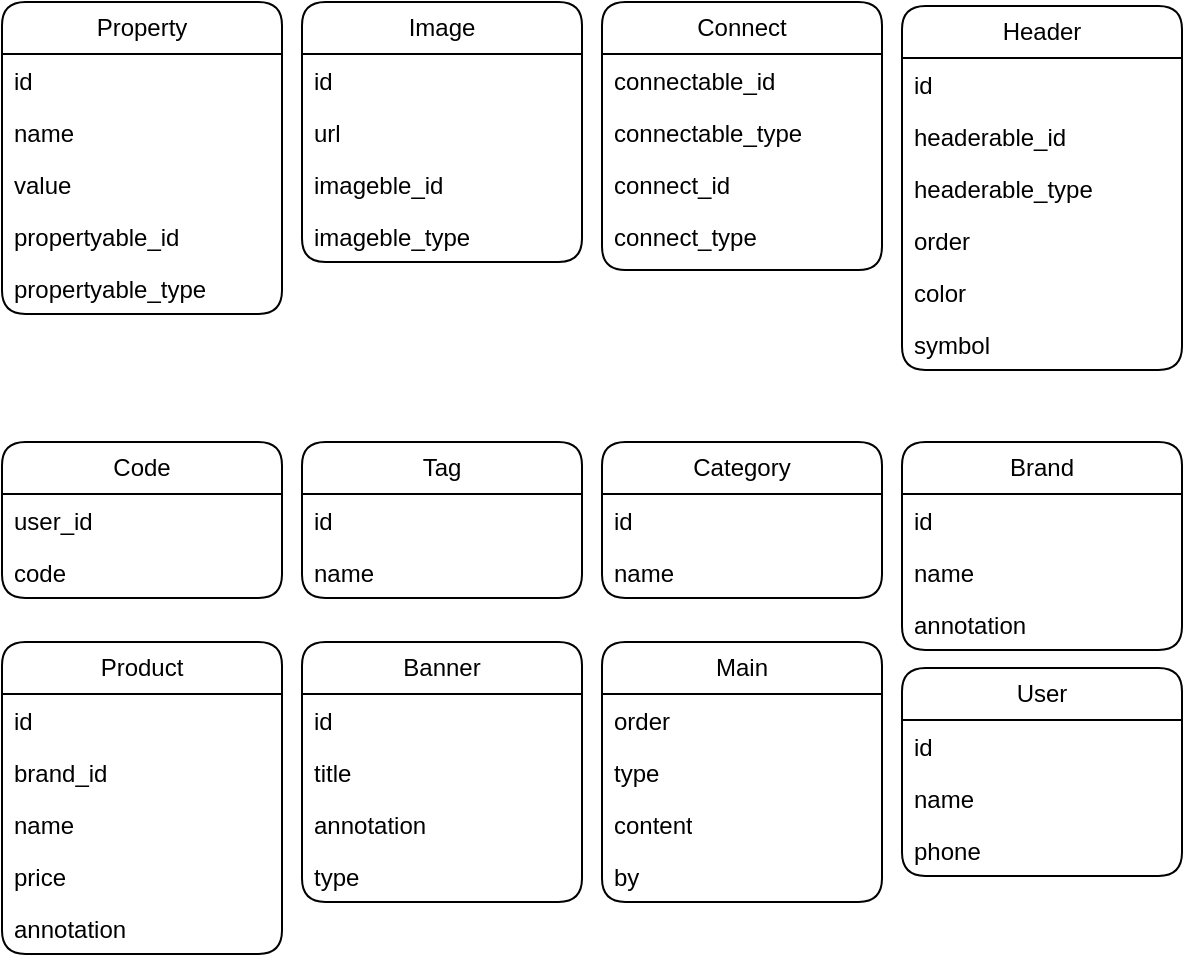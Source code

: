 <mxfile version="21.6.8" type="device">
  <diagram name="Page-1" id="7jUQEAVCpqEU1chSSzY6">
    <mxGraphModel dx="788" dy="1126" grid="1" gridSize="10" guides="1" tooltips="1" connect="1" arrows="1" fold="1" page="0" pageScale="1" pageWidth="850" pageHeight="1100" math="0" shadow="0">
      <root>
        <mxCell id="0" />
        <mxCell id="1" parent="0" />
        <mxCell id="tjj9e-qJ1wDcLcRmvIdS-1" value="Product" style="swimlane;fontStyle=0;childLayout=stackLayout;horizontal=1;startSize=26;fillColor=none;horizontalStack=0;resizeParent=1;resizeParentMax=0;resizeLast=0;collapsible=1;marginBottom=0;whiteSpace=wrap;html=1;swimlaneLine=1;shadow=0;rounded=1;" vertex="1" parent="1">
          <mxGeometry x="370" y="250" width="140" height="156" as="geometry" />
        </mxCell>
        <mxCell id="tjj9e-qJ1wDcLcRmvIdS-2" value="id" style="text;strokeColor=none;fillColor=none;align=left;verticalAlign=top;spacingLeft=4;spacingRight=4;overflow=hidden;rotatable=0;points=[[0,0.5],[1,0.5]];portConstraint=eastwest;whiteSpace=wrap;html=1;" vertex="1" parent="tjj9e-qJ1wDcLcRmvIdS-1">
          <mxGeometry y="26" width="140" height="26" as="geometry" />
        </mxCell>
        <mxCell id="tjj9e-qJ1wDcLcRmvIdS-68" value="brand_id" style="text;strokeColor=none;fillColor=none;align=left;verticalAlign=top;spacingLeft=4;spacingRight=4;overflow=hidden;rotatable=0;points=[[0,0.5],[1,0.5]];portConstraint=eastwest;whiteSpace=wrap;html=1;" vertex="1" parent="tjj9e-qJ1wDcLcRmvIdS-1">
          <mxGeometry y="52" width="140" height="26" as="geometry" />
        </mxCell>
        <mxCell id="tjj9e-qJ1wDcLcRmvIdS-4" value="name" style="text;strokeColor=none;fillColor=none;align=left;verticalAlign=top;spacingLeft=4;spacingRight=4;overflow=hidden;rotatable=0;points=[[0,0.5],[1,0.5]];portConstraint=eastwest;whiteSpace=wrap;html=1;" vertex="1" parent="tjj9e-qJ1wDcLcRmvIdS-1">
          <mxGeometry y="78" width="140" height="26" as="geometry" />
        </mxCell>
        <mxCell id="tjj9e-qJ1wDcLcRmvIdS-3" value="price" style="text;strokeColor=none;fillColor=none;align=left;verticalAlign=top;spacingLeft=4;spacingRight=4;overflow=hidden;rotatable=0;points=[[0,0.5],[1,0.5]];portConstraint=eastwest;whiteSpace=wrap;html=1;" vertex="1" parent="tjj9e-qJ1wDcLcRmvIdS-1">
          <mxGeometry y="104" width="140" height="26" as="geometry" />
        </mxCell>
        <mxCell id="tjj9e-qJ1wDcLcRmvIdS-5" value="annotation" style="text;strokeColor=none;fillColor=none;align=left;verticalAlign=top;spacingLeft=4;spacingRight=4;overflow=hidden;rotatable=0;points=[[0,0.5],[1,0.5]];portConstraint=eastwest;whiteSpace=wrap;html=1;" vertex="1" parent="tjj9e-qJ1wDcLcRmvIdS-1">
          <mxGeometry y="130" width="140" height="26" as="geometry" />
        </mxCell>
        <mxCell id="tjj9e-qJ1wDcLcRmvIdS-6" value="Property" style="swimlane;fontStyle=0;childLayout=stackLayout;horizontal=1;startSize=26;fillColor=none;horizontalStack=0;resizeParent=1;resizeParentMax=0;resizeLast=0;collapsible=1;marginBottom=0;whiteSpace=wrap;html=1;swimlaneLine=1;shadow=0;rounded=1;" vertex="1" parent="1">
          <mxGeometry x="370" y="-70" width="140" height="156" as="geometry" />
        </mxCell>
        <mxCell id="tjj9e-qJ1wDcLcRmvIdS-7" value="id" style="text;strokeColor=none;fillColor=none;align=left;verticalAlign=top;spacingLeft=4;spacingRight=4;overflow=hidden;rotatable=0;points=[[0,0.5],[1,0.5]];portConstraint=eastwest;whiteSpace=wrap;html=1;" vertex="1" parent="tjj9e-qJ1wDcLcRmvIdS-6">
          <mxGeometry y="26" width="140" height="26" as="geometry" />
        </mxCell>
        <mxCell id="tjj9e-qJ1wDcLcRmvIdS-8" value="name" style="text;strokeColor=none;fillColor=none;align=left;verticalAlign=top;spacingLeft=4;spacingRight=4;overflow=hidden;rotatable=0;points=[[0,0.5],[1,0.5]];portConstraint=eastwest;whiteSpace=wrap;html=1;" vertex="1" parent="tjj9e-qJ1wDcLcRmvIdS-6">
          <mxGeometry y="52" width="140" height="26" as="geometry" />
        </mxCell>
        <mxCell id="tjj9e-qJ1wDcLcRmvIdS-9" value="value" style="text;strokeColor=none;fillColor=none;align=left;verticalAlign=top;spacingLeft=4;spacingRight=4;overflow=hidden;rotatable=0;points=[[0,0.5],[1,0.5]];portConstraint=eastwest;whiteSpace=wrap;html=1;" vertex="1" parent="tjj9e-qJ1wDcLcRmvIdS-6">
          <mxGeometry y="78" width="140" height="26" as="geometry" />
        </mxCell>
        <mxCell id="tjj9e-qJ1wDcLcRmvIdS-10" value="propertyable_id" style="text;strokeColor=none;fillColor=none;align=left;verticalAlign=top;spacingLeft=4;spacingRight=4;overflow=hidden;rotatable=0;points=[[0,0.5],[1,0.5]];portConstraint=eastwest;whiteSpace=wrap;html=1;" vertex="1" parent="tjj9e-qJ1wDcLcRmvIdS-6">
          <mxGeometry y="104" width="140" height="26" as="geometry" />
        </mxCell>
        <mxCell id="tjj9e-qJ1wDcLcRmvIdS-11" value="propertyable_type" style="text;strokeColor=none;fillColor=none;align=left;verticalAlign=top;spacingLeft=4;spacingRight=4;overflow=hidden;rotatable=0;points=[[0,0.5],[1,0.5]];portConstraint=eastwest;whiteSpace=wrap;html=1;" vertex="1" parent="tjj9e-qJ1wDcLcRmvIdS-6">
          <mxGeometry y="130" width="140" height="26" as="geometry" />
        </mxCell>
        <mxCell id="tjj9e-qJ1wDcLcRmvIdS-12" value="Image" style="swimlane;fontStyle=0;childLayout=stackLayout;horizontal=1;startSize=26;fillColor=none;horizontalStack=0;resizeParent=1;resizeParentMax=0;resizeLast=0;collapsible=1;marginBottom=0;whiteSpace=wrap;html=1;swimlaneLine=1;shadow=0;rounded=1;" vertex="1" parent="1">
          <mxGeometry x="520" y="-70" width="140" height="130" as="geometry" />
        </mxCell>
        <mxCell id="tjj9e-qJ1wDcLcRmvIdS-13" value="id" style="text;strokeColor=none;fillColor=none;align=left;verticalAlign=top;spacingLeft=4;spacingRight=4;overflow=hidden;rotatable=0;points=[[0,0.5],[1,0.5]];portConstraint=eastwest;whiteSpace=wrap;html=1;" vertex="1" parent="tjj9e-qJ1wDcLcRmvIdS-12">
          <mxGeometry y="26" width="140" height="26" as="geometry" />
        </mxCell>
        <mxCell id="tjj9e-qJ1wDcLcRmvIdS-14" value="url" style="text;strokeColor=none;fillColor=none;align=left;verticalAlign=top;spacingLeft=4;spacingRight=4;overflow=hidden;rotatable=0;points=[[0,0.5],[1,0.5]];portConstraint=eastwest;whiteSpace=wrap;html=1;" vertex="1" parent="tjj9e-qJ1wDcLcRmvIdS-12">
          <mxGeometry y="52" width="140" height="26" as="geometry" />
        </mxCell>
        <mxCell id="tjj9e-qJ1wDcLcRmvIdS-16" value="imageble_id" style="text;strokeColor=none;fillColor=none;align=left;verticalAlign=top;spacingLeft=4;spacingRight=4;overflow=hidden;rotatable=0;points=[[0,0.5],[1,0.5]];portConstraint=eastwest;whiteSpace=wrap;html=1;" vertex="1" parent="tjj9e-qJ1wDcLcRmvIdS-12">
          <mxGeometry y="78" width="140" height="26" as="geometry" />
        </mxCell>
        <mxCell id="tjj9e-qJ1wDcLcRmvIdS-17" value="imageble_type" style="text;strokeColor=none;fillColor=none;align=left;verticalAlign=top;spacingLeft=4;spacingRight=4;overflow=hidden;rotatable=0;points=[[0,0.5],[1,0.5]];portConstraint=eastwest;whiteSpace=wrap;html=1;" vertex="1" parent="tjj9e-qJ1wDcLcRmvIdS-12">
          <mxGeometry y="104" width="140" height="26" as="geometry" />
        </mxCell>
        <mxCell id="tjj9e-qJ1wDcLcRmvIdS-18" value="User" style="swimlane;fontStyle=0;childLayout=stackLayout;horizontal=1;startSize=26;fillColor=none;horizontalStack=0;resizeParent=1;resizeParentMax=0;resizeLast=0;collapsible=1;marginBottom=0;whiteSpace=wrap;html=1;swimlaneLine=1;shadow=0;rounded=1;" vertex="1" parent="1">
          <mxGeometry x="820" y="263" width="140" height="104" as="geometry" />
        </mxCell>
        <mxCell id="tjj9e-qJ1wDcLcRmvIdS-19" value="id" style="text;strokeColor=none;fillColor=none;align=left;verticalAlign=top;spacingLeft=4;spacingRight=4;overflow=hidden;rotatable=0;points=[[0,0.5],[1,0.5]];portConstraint=eastwest;whiteSpace=wrap;html=1;" vertex="1" parent="tjj9e-qJ1wDcLcRmvIdS-18">
          <mxGeometry y="26" width="140" height="26" as="geometry" />
        </mxCell>
        <mxCell id="tjj9e-qJ1wDcLcRmvIdS-20" value="name" style="text;strokeColor=none;fillColor=none;align=left;verticalAlign=top;spacingLeft=4;spacingRight=4;overflow=hidden;rotatable=0;points=[[0,0.5],[1,0.5]];portConstraint=eastwest;whiteSpace=wrap;html=1;" vertex="1" parent="tjj9e-qJ1wDcLcRmvIdS-18">
          <mxGeometry y="52" width="140" height="26" as="geometry" />
        </mxCell>
        <mxCell id="tjj9e-qJ1wDcLcRmvIdS-21" value="phone" style="text;strokeColor=none;fillColor=none;align=left;verticalAlign=top;spacingLeft=4;spacingRight=4;overflow=hidden;rotatable=0;points=[[0,0.5],[1,0.5]];portConstraint=eastwest;whiteSpace=wrap;html=1;" vertex="1" parent="tjj9e-qJ1wDcLcRmvIdS-18">
          <mxGeometry y="78" width="140" height="26" as="geometry" />
        </mxCell>
        <mxCell id="tjj9e-qJ1wDcLcRmvIdS-24" value="Tag" style="swimlane;fontStyle=0;childLayout=stackLayout;horizontal=1;startSize=26;fillColor=none;horizontalStack=0;resizeParent=1;resizeParentMax=0;resizeLast=0;collapsible=1;marginBottom=0;whiteSpace=wrap;html=1;swimlaneLine=1;shadow=0;rounded=1;" vertex="1" parent="1">
          <mxGeometry x="520" y="150" width="140" height="78" as="geometry" />
        </mxCell>
        <mxCell id="tjj9e-qJ1wDcLcRmvIdS-25" value="id" style="text;strokeColor=none;fillColor=none;align=left;verticalAlign=top;spacingLeft=4;spacingRight=4;overflow=hidden;rotatable=0;points=[[0,0.5],[1,0.5]];portConstraint=eastwest;whiteSpace=wrap;html=1;" vertex="1" parent="tjj9e-qJ1wDcLcRmvIdS-24">
          <mxGeometry y="26" width="140" height="26" as="geometry" />
        </mxCell>
        <mxCell id="tjj9e-qJ1wDcLcRmvIdS-26" value="name" style="text;strokeColor=none;fillColor=none;align=left;verticalAlign=top;spacingLeft=4;spacingRight=4;overflow=hidden;rotatable=0;points=[[0,0.5],[1,0.5]];portConstraint=eastwest;whiteSpace=wrap;html=1;" vertex="1" parent="tjj9e-qJ1wDcLcRmvIdS-24">
          <mxGeometry y="52" width="140" height="26" as="geometry" />
        </mxCell>
        <mxCell id="tjj9e-qJ1wDcLcRmvIdS-28" value="Category" style="swimlane;fontStyle=0;childLayout=stackLayout;horizontal=1;startSize=26;fillColor=none;horizontalStack=0;resizeParent=1;resizeParentMax=0;resizeLast=0;collapsible=1;marginBottom=0;whiteSpace=wrap;html=1;swimlaneLine=1;shadow=0;rounded=1;" vertex="1" parent="1">
          <mxGeometry x="670" y="150" width="140" height="78" as="geometry" />
        </mxCell>
        <mxCell id="tjj9e-qJ1wDcLcRmvIdS-29" value="id" style="text;strokeColor=none;fillColor=none;align=left;verticalAlign=top;spacingLeft=4;spacingRight=4;overflow=hidden;rotatable=0;points=[[0,0.5],[1,0.5]];portConstraint=eastwest;whiteSpace=wrap;html=1;" vertex="1" parent="tjj9e-qJ1wDcLcRmvIdS-28">
          <mxGeometry y="26" width="140" height="26" as="geometry" />
        </mxCell>
        <mxCell id="tjj9e-qJ1wDcLcRmvIdS-30" value="name" style="text;strokeColor=none;fillColor=none;align=left;verticalAlign=top;spacingLeft=4;spacingRight=4;overflow=hidden;rotatable=0;points=[[0,0.5],[1,0.5]];portConstraint=eastwest;whiteSpace=wrap;html=1;" vertex="1" parent="tjj9e-qJ1wDcLcRmvIdS-28">
          <mxGeometry y="52" width="140" height="26" as="geometry" />
        </mxCell>
        <mxCell id="tjj9e-qJ1wDcLcRmvIdS-31" value="Connect" style="swimlane;fontStyle=0;childLayout=stackLayout;horizontal=1;startSize=26;fillColor=none;horizontalStack=0;resizeParent=1;resizeParentMax=0;resizeLast=0;collapsible=1;marginBottom=0;whiteSpace=wrap;html=1;swimlaneLine=1;shadow=0;rounded=1;" vertex="1" parent="1">
          <mxGeometry x="670" y="-70" width="140" height="134" as="geometry" />
        </mxCell>
        <mxCell id="tjj9e-qJ1wDcLcRmvIdS-34" value="connectable_id" style="text;strokeColor=none;fillColor=none;align=left;verticalAlign=top;spacingLeft=4;spacingRight=4;overflow=hidden;rotatable=0;points=[[0,0.5],[1,0.5]];portConstraint=eastwest;whiteSpace=wrap;html=1;" vertex="1" parent="tjj9e-qJ1wDcLcRmvIdS-31">
          <mxGeometry y="26" width="140" height="26" as="geometry" />
        </mxCell>
        <mxCell id="tjj9e-qJ1wDcLcRmvIdS-35" value="connectable_type" style="text;strokeColor=none;fillColor=none;align=left;verticalAlign=top;spacingLeft=4;spacingRight=4;overflow=hidden;rotatable=0;points=[[0,0.5],[1,0.5]];portConstraint=eastwest;whiteSpace=wrap;html=1;" vertex="1" parent="tjj9e-qJ1wDcLcRmvIdS-31">
          <mxGeometry y="52" width="140" height="26" as="geometry" />
        </mxCell>
        <mxCell id="tjj9e-qJ1wDcLcRmvIdS-36" value="connect_id" style="text;strokeColor=none;fillColor=none;align=left;verticalAlign=top;spacingLeft=4;spacingRight=4;overflow=hidden;rotatable=0;points=[[0,0.5],[1,0.5]];portConstraint=eastwest;whiteSpace=wrap;html=1;" vertex="1" parent="tjj9e-qJ1wDcLcRmvIdS-31">
          <mxGeometry y="78" width="140" height="26" as="geometry" />
        </mxCell>
        <mxCell id="tjj9e-qJ1wDcLcRmvIdS-37" value="connect_type" style="text;strokeColor=none;fillColor=none;align=left;verticalAlign=top;spacingLeft=4;spacingRight=4;overflow=hidden;rotatable=0;points=[[0,0.5],[1,0.5]];portConstraint=eastwest;whiteSpace=wrap;html=1;" vertex="1" parent="tjj9e-qJ1wDcLcRmvIdS-31">
          <mxGeometry y="104" width="140" height="30" as="geometry" />
        </mxCell>
        <mxCell id="tjj9e-qJ1wDcLcRmvIdS-38" value="Code" style="swimlane;fontStyle=0;childLayout=stackLayout;horizontal=1;startSize=26;fillColor=none;horizontalStack=0;resizeParent=1;resizeParentMax=0;resizeLast=0;collapsible=1;marginBottom=0;whiteSpace=wrap;html=1;swimlaneLine=1;shadow=0;rounded=1;" vertex="1" parent="1">
          <mxGeometry x="370" y="150" width="140" height="78" as="geometry" />
        </mxCell>
        <mxCell id="tjj9e-qJ1wDcLcRmvIdS-39" value="user_id" style="text;strokeColor=none;fillColor=none;align=left;verticalAlign=top;spacingLeft=4;spacingRight=4;overflow=hidden;rotatable=0;points=[[0,0.5],[1,0.5]];portConstraint=eastwest;whiteSpace=wrap;html=1;" vertex="1" parent="tjj9e-qJ1wDcLcRmvIdS-38">
          <mxGeometry y="26" width="140" height="26" as="geometry" />
        </mxCell>
        <mxCell id="tjj9e-qJ1wDcLcRmvIdS-40" value="code" style="text;strokeColor=none;fillColor=none;align=left;verticalAlign=top;spacingLeft=4;spacingRight=4;overflow=hidden;rotatable=0;points=[[0,0.5],[1,0.5]];portConstraint=eastwest;whiteSpace=wrap;html=1;" vertex="1" parent="tjj9e-qJ1wDcLcRmvIdS-38">
          <mxGeometry y="52" width="140" height="26" as="geometry" />
        </mxCell>
        <mxCell id="tjj9e-qJ1wDcLcRmvIdS-41" value="Banner" style="swimlane;fontStyle=0;childLayout=stackLayout;horizontal=1;startSize=26;fillColor=none;horizontalStack=0;resizeParent=1;resizeParentMax=0;resizeLast=0;collapsible=1;marginBottom=0;whiteSpace=wrap;html=1;swimlaneLine=1;shadow=0;rounded=1;" vertex="1" parent="1">
          <mxGeometry x="520" y="250" width="140" height="130" as="geometry" />
        </mxCell>
        <mxCell id="tjj9e-qJ1wDcLcRmvIdS-42" value="id" style="text;strokeColor=none;fillColor=none;align=left;verticalAlign=top;spacingLeft=4;spacingRight=4;overflow=hidden;rotatable=0;points=[[0,0.5],[1,0.5]];portConstraint=eastwest;whiteSpace=wrap;html=1;" vertex="1" parent="tjj9e-qJ1wDcLcRmvIdS-41">
          <mxGeometry y="26" width="140" height="26" as="geometry" />
        </mxCell>
        <mxCell id="tjj9e-qJ1wDcLcRmvIdS-43" value="title" style="text;strokeColor=none;fillColor=none;align=left;verticalAlign=top;spacingLeft=4;spacingRight=4;overflow=hidden;rotatable=0;points=[[0,0.5],[1,0.5]];portConstraint=eastwest;whiteSpace=wrap;html=1;" vertex="1" parent="tjj9e-qJ1wDcLcRmvIdS-41">
          <mxGeometry y="52" width="140" height="26" as="geometry" />
        </mxCell>
        <mxCell id="tjj9e-qJ1wDcLcRmvIdS-45" value="annotation" style="text;strokeColor=none;fillColor=none;align=left;verticalAlign=top;spacingLeft=4;spacingRight=4;overflow=hidden;rotatable=0;points=[[0,0.5],[1,0.5]];portConstraint=eastwest;whiteSpace=wrap;html=1;" vertex="1" parent="tjj9e-qJ1wDcLcRmvIdS-41">
          <mxGeometry y="78" width="140" height="26" as="geometry" />
        </mxCell>
        <mxCell id="tjj9e-qJ1wDcLcRmvIdS-46" value="type" style="text;strokeColor=none;fillColor=none;align=left;verticalAlign=top;spacingLeft=4;spacingRight=4;overflow=hidden;rotatable=0;points=[[0,0.5],[1,0.5]];portConstraint=eastwest;whiteSpace=wrap;html=1;" vertex="1" parent="tjj9e-qJ1wDcLcRmvIdS-41">
          <mxGeometry y="104" width="140" height="26" as="geometry" />
        </mxCell>
        <mxCell id="tjj9e-qJ1wDcLcRmvIdS-48" value="Header" style="swimlane;fontStyle=0;childLayout=stackLayout;horizontal=1;startSize=26;fillColor=none;horizontalStack=0;resizeParent=1;resizeParentMax=0;resizeLast=0;collapsible=1;marginBottom=0;whiteSpace=wrap;html=1;swimlaneLine=1;shadow=0;rounded=1;" vertex="1" parent="1">
          <mxGeometry x="820" y="-68" width="140" height="182" as="geometry" />
        </mxCell>
        <mxCell id="tjj9e-qJ1wDcLcRmvIdS-49" value="id" style="text;strokeColor=none;fillColor=none;align=left;verticalAlign=top;spacingLeft=4;spacingRight=4;overflow=hidden;rotatable=0;points=[[0,0.5],[1,0.5]];portConstraint=eastwest;whiteSpace=wrap;html=1;" vertex="1" parent="tjj9e-qJ1wDcLcRmvIdS-48">
          <mxGeometry y="26" width="140" height="26" as="geometry" />
        </mxCell>
        <mxCell id="tjj9e-qJ1wDcLcRmvIdS-52" value="headerable_id" style="text;strokeColor=none;fillColor=none;align=left;verticalAlign=top;spacingLeft=4;spacingRight=4;overflow=hidden;rotatable=0;points=[[0,0.5],[1,0.5]];portConstraint=eastwest;whiteSpace=wrap;html=1;" vertex="1" parent="tjj9e-qJ1wDcLcRmvIdS-48">
          <mxGeometry y="52" width="140" height="26" as="geometry" />
        </mxCell>
        <mxCell id="tjj9e-qJ1wDcLcRmvIdS-53" value="headerable_type" style="text;strokeColor=none;fillColor=none;align=left;verticalAlign=top;spacingLeft=4;spacingRight=4;overflow=hidden;rotatable=0;points=[[0,0.5],[1,0.5]];portConstraint=eastwest;whiteSpace=wrap;html=1;" vertex="1" parent="tjj9e-qJ1wDcLcRmvIdS-48">
          <mxGeometry y="78" width="140" height="26" as="geometry" />
        </mxCell>
        <mxCell id="tjj9e-qJ1wDcLcRmvIdS-55" value="order" style="text;strokeColor=none;fillColor=none;align=left;verticalAlign=top;spacingLeft=4;spacingRight=4;overflow=hidden;rotatable=0;points=[[0,0.5],[1,0.5]];portConstraint=eastwest;whiteSpace=wrap;html=1;" vertex="1" parent="tjj9e-qJ1wDcLcRmvIdS-48">
          <mxGeometry y="104" width="140" height="26" as="geometry" />
        </mxCell>
        <mxCell id="tjj9e-qJ1wDcLcRmvIdS-56" value="color" style="text;strokeColor=none;fillColor=none;align=left;verticalAlign=top;spacingLeft=4;spacingRight=4;overflow=hidden;rotatable=0;points=[[0,0.5],[1,0.5]];portConstraint=eastwest;whiteSpace=wrap;html=1;" vertex="1" parent="tjj9e-qJ1wDcLcRmvIdS-48">
          <mxGeometry y="130" width="140" height="26" as="geometry" />
        </mxCell>
        <mxCell id="tjj9e-qJ1wDcLcRmvIdS-57" value="symbol" style="text;strokeColor=none;fillColor=none;align=left;verticalAlign=top;spacingLeft=4;spacingRight=4;overflow=hidden;rotatable=0;points=[[0,0.5],[1,0.5]];portConstraint=eastwest;whiteSpace=wrap;html=1;" vertex="1" parent="tjj9e-qJ1wDcLcRmvIdS-48">
          <mxGeometry y="156" width="140" height="26" as="geometry" />
        </mxCell>
        <mxCell id="tjj9e-qJ1wDcLcRmvIdS-58" value="Main" style="swimlane;fontStyle=0;childLayout=stackLayout;horizontal=1;startSize=26;fillColor=none;horizontalStack=0;resizeParent=1;resizeParentMax=0;resizeLast=0;collapsible=1;marginBottom=0;whiteSpace=wrap;html=1;swimlaneLine=1;shadow=0;rounded=1;" vertex="1" parent="1">
          <mxGeometry x="670" y="250" width="140" height="130" as="geometry" />
        </mxCell>
        <mxCell id="tjj9e-qJ1wDcLcRmvIdS-60" value="order" style="text;strokeColor=none;fillColor=none;align=left;verticalAlign=top;spacingLeft=4;spacingRight=4;overflow=hidden;rotatable=0;points=[[0,0.5],[1,0.5]];portConstraint=eastwest;whiteSpace=wrap;html=1;" vertex="1" parent="tjj9e-qJ1wDcLcRmvIdS-58">
          <mxGeometry y="26" width="140" height="26" as="geometry" />
        </mxCell>
        <mxCell id="tjj9e-qJ1wDcLcRmvIdS-61" value="type" style="text;strokeColor=none;fillColor=none;align=left;verticalAlign=top;spacingLeft=4;spacingRight=4;overflow=hidden;rotatable=0;points=[[0,0.5],[1,0.5]];portConstraint=eastwest;whiteSpace=wrap;html=1;" vertex="1" parent="tjj9e-qJ1wDcLcRmvIdS-58">
          <mxGeometry y="52" width="140" height="26" as="geometry" />
        </mxCell>
        <mxCell id="tjj9e-qJ1wDcLcRmvIdS-62" value="content" style="text;strokeColor=none;fillColor=none;align=left;verticalAlign=top;spacingLeft=4;spacingRight=4;overflow=hidden;rotatable=0;points=[[0,0.5],[1,0.5]];portConstraint=eastwest;whiteSpace=wrap;html=1;" vertex="1" parent="tjj9e-qJ1wDcLcRmvIdS-58">
          <mxGeometry y="78" width="140" height="26" as="geometry" />
        </mxCell>
        <mxCell id="tjj9e-qJ1wDcLcRmvIdS-63" value="by" style="text;strokeColor=none;fillColor=none;align=left;verticalAlign=top;spacingLeft=4;spacingRight=4;overflow=hidden;rotatable=0;points=[[0,0.5],[1,0.5]];portConstraint=eastwest;whiteSpace=wrap;html=1;" vertex="1" parent="tjj9e-qJ1wDcLcRmvIdS-58">
          <mxGeometry y="104" width="140" height="26" as="geometry" />
        </mxCell>
        <mxCell id="tjj9e-qJ1wDcLcRmvIdS-64" value="Brand" style="swimlane;fontStyle=0;childLayout=stackLayout;horizontal=1;startSize=26;fillColor=none;horizontalStack=0;resizeParent=1;resizeParentMax=0;resizeLast=0;collapsible=1;marginBottom=0;whiteSpace=wrap;html=1;swimlaneLine=1;shadow=0;rounded=1;" vertex="1" parent="1">
          <mxGeometry x="820" y="150" width="140" height="104" as="geometry" />
        </mxCell>
        <mxCell id="tjj9e-qJ1wDcLcRmvIdS-65" value="id" style="text;strokeColor=none;fillColor=none;align=left;verticalAlign=top;spacingLeft=4;spacingRight=4;overflow=hidden;rotatable=0;points=[[0,0.5],[1,0.5]];portConstraint=eastwest;whiteSpace=wrap;html=1;" vertex="1" parent="tjj9e-qJ1wDcLcRmvIdS-64">
          <mxGeometry y="26" width="140" height="26" as="geometry" />
        </mxCell>
        <mxCell id="tjj9e-qJ1wDcLcRmvIdS-66" value="name" style="text;strokeColor=none;fillColor=none;align=left;verticalAlign=top;spacingLeft=4;spacingRight=4;overflow=hidden;rotatable=0;points=[[0,0.5],[1,0.5]];portConstraint=eastwest;whiteSpace=wrap;html=1;" vertex="1" parent="tjj9e-qJ1wDcLcRmvIdS-64">
          <mxGeometry y="52" width="140" height="26" as="geometry" />
        </mxCell>
        <mxCell id="tjj9e-qJ1wDcLcRmvIdS-67" value="annotation" style="text;strokeColor=none;fillColor=none;align=left;verticalAlign=top;spacingLeft=4;spacingRight=4;overflow=hidden;rotatable=0;points=[[0,0.5],[1,0.5]];portConstraint=eastwest;whiteSpace=wrap;html=1;" vertex="1" parent="tjj9e-qJ1wDcLcRmvIdS-64">
          <mxGeometry y="78" width="140" height="26" as="geometry" />
        </mxCell>
      </root>
    </mxGraphModel>
  </diagram>
</mxfile>
